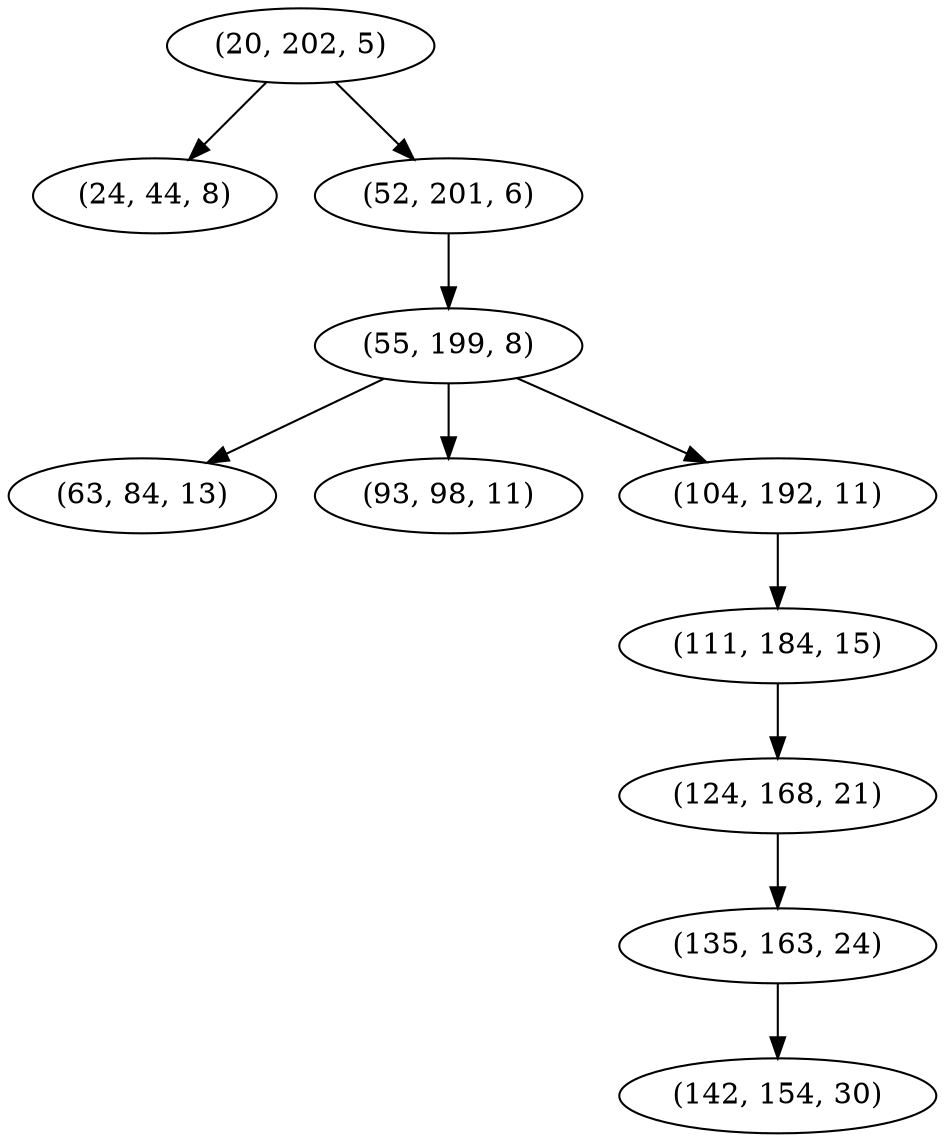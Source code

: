 digraph tree {
    "(20, 202, 5)";
    "(24, 44, 8)";
    "(52, 201, 6)";
    "(55, 199, 8)";
    "(63, 84, 13)";
    "(93, 98, 11)";
    "(104, 192, 11)";
    "(111, 184, 15)";
    "(124, 168, 21)";
    "(135, 163, 24)";
    "(142, 154, 30)";
    "(20, 202, 5)" -> "(24, 44, 8)";
    "(20, 202, 5)" -> "(52, 201, 6)";
    "(52, 201, 6)" -> "(55, 199, 8)";
    "(55, 199, 8)" -> "(63, 84, 13)";
    "(55, 199, 8)" -> "(93, 98, 11)";
    "(55, 199, 8)" -> "(104, 192, 11)";
    "(104, 192, 11)" -> "(111, 184, 15)";
    "(111, 184, 15)" -> "(124, 168, 21)";
    "(124, 168, 21)" -> "(135, 163, 24)";
    "(135, 163, 24)" -> "(142, 154, 30)";
}
